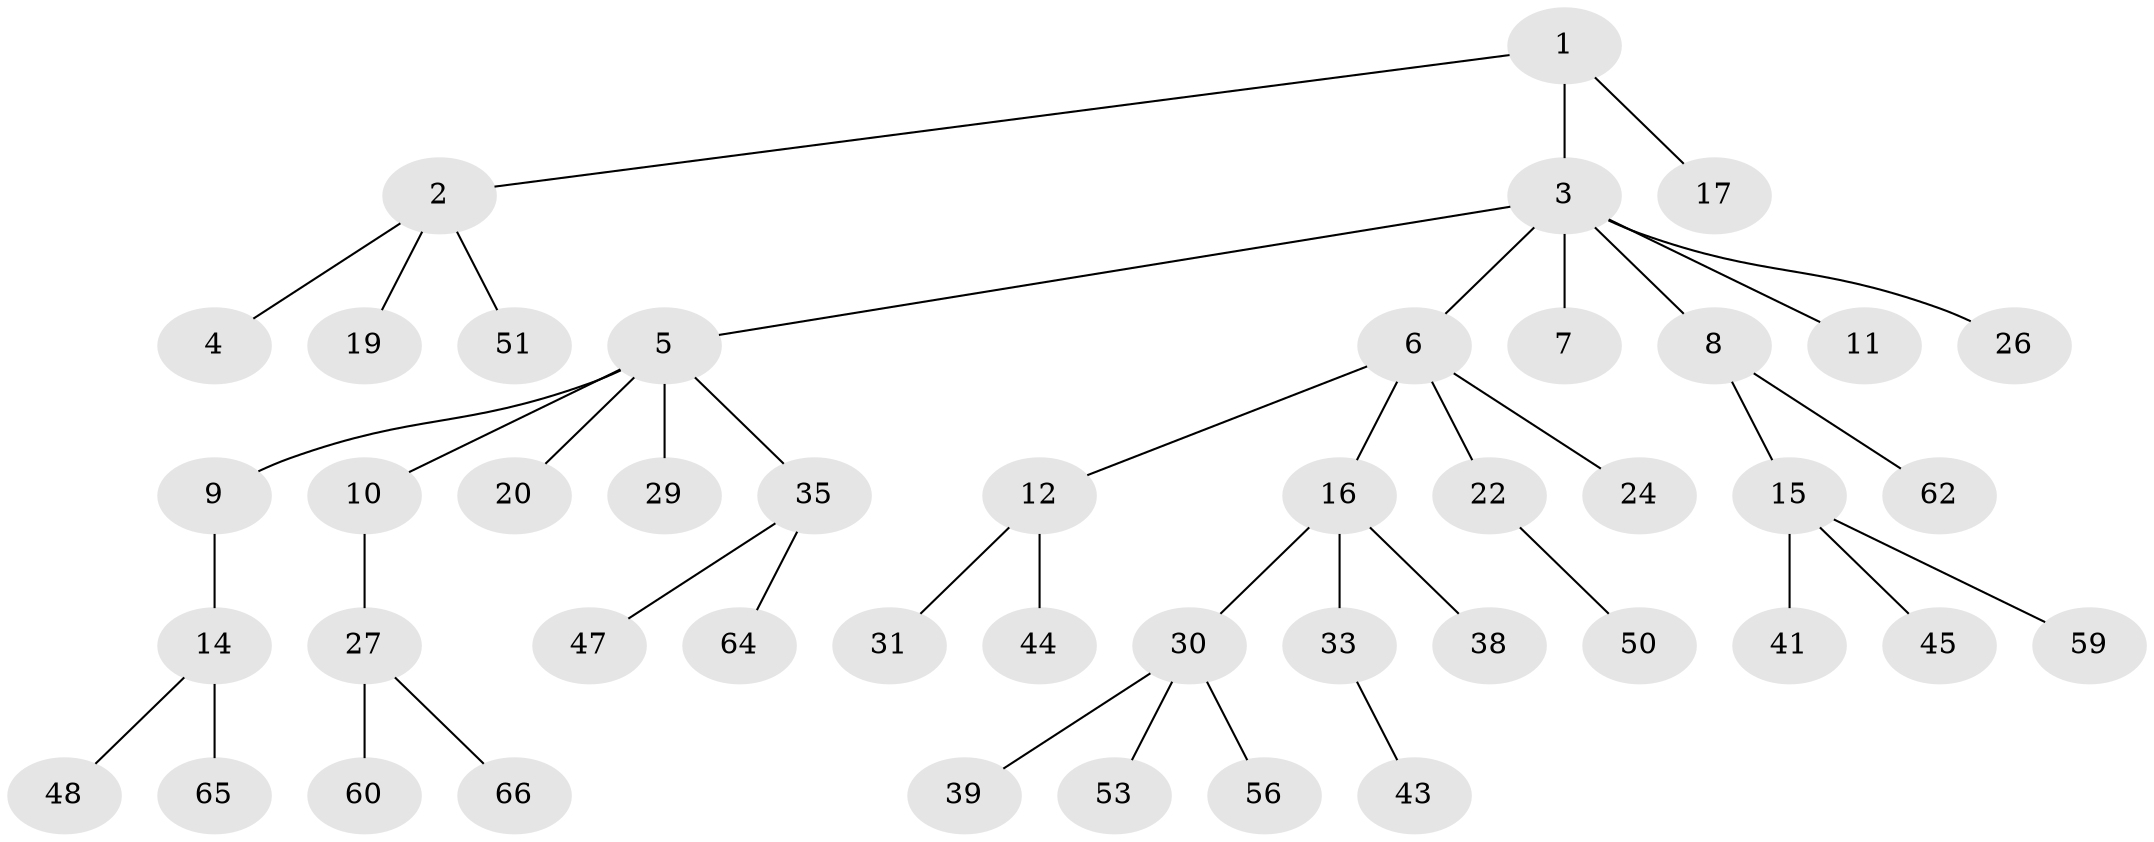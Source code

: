 // original degree distribution, {4: 0.05970149253731343, 3: 0.11940298507462686, 8: 0.014925373134328358, 1: 0.5671641791044776, 7: 0.014925373134328358, 5: 0.04477611940298507, 2: 0.1791044776119403}
// Generated by graph-tools (version 1.1) at 2025/42/03/06/25 10:42:03]
// undirected, 45 vertices, 44 edges
graph export_dot {
graph [start="1"]
  node [color=gray90,style=filled];
  1 [super="+13"];
  2 [super="+18"];
  3 [super="+28"];
  4;
  5 [super="+21"];
  6;
  7 [super="+42"];
  8 [super="+32"];
  9 [super="+67"];
  10 [super="+46"];
  11;
  12 [super="+34"];
  14 [super="+40"];
  15 [super="+36"];
  16 [super="+25"];
  17 [super="+23"];
  19 [super="+58"];
  20 [super="+63"];
  22 [super="+37"];
  24 [super="+55"];
  26;
  27 [super="+52"];
  29;
  30 [super="+57"];
  31;
  33;
  35 [super="+49"];
  38;
  39;
  41;
  43;
  44;
  45;
  47;
  48;
  50;
  51;
  53 [super="+54"];
  56;
  59;
  60 [super="+61"];
  62;
  64;
  65;
  66;
  1 -- 2;
  1 -- 3;
  1 -- 17;
  2 -- 4;
  2 -- 19;
  2 -- 51;
  3 -- 5;
  3 -- 6;
  3 -- 7;
  3 -- 8;
  3 -- 11;
  3 -- 26;
  5 -- 9;
  5 -- 10;
  5 -- 20;
  5 -- 29;
  5 -- 35;
  6 -- 12;
  6 -- 16;
  6 -- 22;
  6 -- 24;
  8 -- 15;
  8 -- 62;
  9 -- 14;
  10 -- 27;
  12 -- 31;
  12 -- 44;
  14 -- 48;
  14 -- 65;
  15 -- 45;
  15 -- 59;
  15 -- 41;
  16 -- 30;
  16 -- 33;
  16 -- 38;
  22 -- 50;
  27 -- 66;
  27 -- 60;
  30 -- 39;
  30 -- 53;
  30 -- 56;
  33 -- 43;
  35 -- 47;
  35 -- 64;
}
